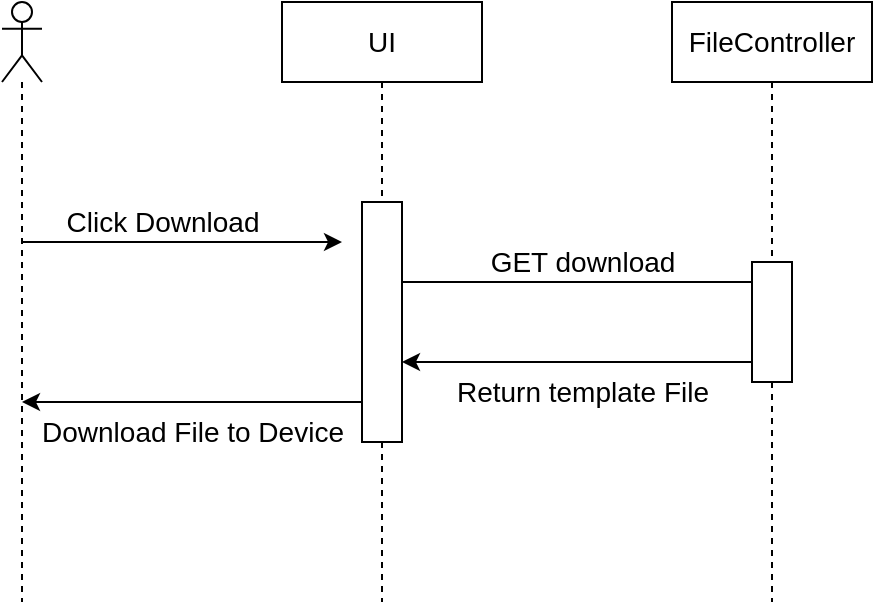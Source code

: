 <mxfile version="20.7.4" type="device"><diagram id="_o59W18b4Pbt_T2wVFBR" name="Page-1"><mxGraphModel dx="478" dy="281" grid="1" gridSize="10" guides="1" tooltips="1" connect="1" arrows="1" fold="1" page="1" pageScale="1" pageWidth="2339" pageHeight="3300" math="0" shadow="0"><root><mxCell id="0"/><mxCell id="1" parent="0"/><mxCell id="Lv9i6Vp5uXYNGc5sH2yW-12" style="edgeStyle=orthogonalEdgeStyle;rounded=0;orthogonalLoop=1;jettySize=auto;html=1;fontSize=14;" parent="1" source="Lv9i6Vp5uXYNGc5sH2yW-4" edge="1"><mxGeometry relative="1" as="geometry"><mxPoint x="1020" y="720" as="targetPoint"/><Array as="points"><mxPoint x="950" y="720"/><mxPoint x="950" y="720"/></Array></mxGeometry></mxCell><mxCell id="Lv9i6Vp5uXYNGc5sH2yW-4" value="" style="shape=umlLifeline;participant=umlActor;perimeter=lifelinePerimeter;whiteSpace=wrap;html=1;container=1;collapsible=0;recursiveResize=0;verticalAlign=top;spacingTop=36;outlineConnect=0;fontSize=14;" parent="1" vertex="1"><mxGeometry x="850" y="600" width="20" height="300" as="geometry"/></mxCell><mxCell id="Lv9i6Vp5uXYNGc5sH2yW-13" style="edgeStyle=orthogonalEdgeStyle;rounded=0;orthogonalLoop=1;jettySize=auto;html=1;fontSize=14;" parent="1" source="Lv9i6Vp5uXYNGc5sH2yW-5" target="Lv9i6Vp5uXYNGc5sH2yW-6" edge="1"><mxGeometry relative="1" as="geometry"><Array as="points"><mxPoint x="1130" y="740"/><mxPoint x="1130" y="740"/></Array></mxGeometry></mxCell><mxCell id="Lv9i6Vp5uXYNGc5sH2yW-15" style="edgeStyle=orthogonalEdgeStyle;rounded=0;orthogonalLoop=1;jettySize=auto;html=1;fontSize=14;" parent="1" source="Lv9i6Vp5uXYNGc5sH2yW-5" target="Lv9i6Vp5uXYNGc5sH2yW-4" edge="1"><mxGeometry relative="1" as="geometry"><Array as="points"><mxPoint x="950" y="800"/><mxPoint x="950" y="800"/></Array></mxGeometry></mxCell><mxCell id="Lv9i6Vp5uXYNGc5sH2yW-5" value="UI" style="shape=umlLifeline;perimeter=lifelinePerimeter;whiteSpace=wrap;html=1;container=1;collapsible=0;recursiveResize=0;outlineConnect=0;fontSize=14;" parent="1" vertex="1"><mxGeometry x="990" y="600" width="100" height="300" as="geometry"/></mxCell><mxCell id="Lv9i6Vp5uXYNGc5sH2yW-20" value="" style="verticalLabelPosition=bottom;verticalAlign=top;html=1;shape=mxgraph.basic.rect;fillColor2=none;strokeWidth=1;size=20;indent=5;fontSize=14;" parent="Lv9i6Vp5uXYNGc5sH2yW-5" vertex="1"><mxGeometry x="40" y="100" width="20" height="120" as="geometry"/></mxCell><mxCell id="Lv9i6Vp5uXYNGc5sH2yW-23" style="edgeStyle=orthogonalEdgeStyle;rounded=0;orthogonalLoop=1;jettySize=auto;html=1;fontSize=14;" parent="1" source="Lv9i6Vp5uXYNGc5sH2yW-6" target="Lv9i6Vp5uXYNGc5sH2yW-20" edge="1"><mxGeometry relative="1" as="geometry"><Array as="points"><mxPoint x="1080" y="780"/><mxPoint x="1080" y="780"/></Array></mxGeometry></mxCell><mxCell id="Lv9i6Vp5uXYNGc5sH2yW-6" value="FileController" style="shape=umlLifeline;perimeter=lifelinePerimeter;whiteSpace=wrap;html=1;container=1;collapsible=0;recursiveResize=0;outlineConnect=0;fontSize=14;" parent="1" vertex="1"><mxGeometry x="1185" y="600" width="100" height="300" as="geometry"/></mxCell><mxCell id="Lv9i6Vp5uXYNGc5sH2yW-22" value="" style="verticalLabelPosition=bottom;verticalAlign=top;html=1;shape=mxgraph.basic.rect;fillColor2=none;strokeWidth=1;size=20;indent=5;fontSize=14;" parent="Lv9i6Vp5uXYNGc5sH2yW-6" vertex="1"><mxGeometry x="40" y="130" width="20" height="60" as="geometry"/></mxCell><mxCell id="Lv9i6Vp5uXYNGc5sH2yW-16" value="Click Download" style="text;html=1;align=center;verticalAlign=middle;resizable=0;points=[];autosize=1;strokeColor=none;fillColor=none;fontSize=14;" parent="1" vertex="1"><mxGeometry x="870" y="695" width="120" height="30" as="geometry"/></mxCell><mxCell id="Lv9i6Vp5uXYNGc5sH2yW-17" value="GET download" style="text;html=1;align=center;verticalAlign=middle;resizable=0;points=[];autosize=1;strokeColor=none;fillColor=none;fontSize=14;" parent="1" vertex="1"><mxGeometry x="1080" y="715" width="120" height="30" as="geometry"/></mxCell><mxCell id="Lv9i6Vp5uXYNGc5sH2yW-18" value="Return template File" style="text;html=1;align=center;verticalAlign=middle;resizable=0;points=[];autosize=1;strokeColor=none;fillColor=none;fontSize=14;" parent="1" vertex="1"><mxGeometry x="1065" y="780" width="150" height="30" as="geometry"/></mxCell><mxCell id="Lv9i6Vp5uXYNGc5sH2yW-19" value="Download File to Device" style="text;html=1;align=center;verticalAlign=middle;resizable=0;points=[];autosize=1;strokeColor=none;fillColor=none;fontSize=14;" parent="1" vertex="1"><mxGeometry x="860" y="800" width="170" height="30" as="geometry"/></mxCell></root></mxGraphModel></diagram></mxfile>